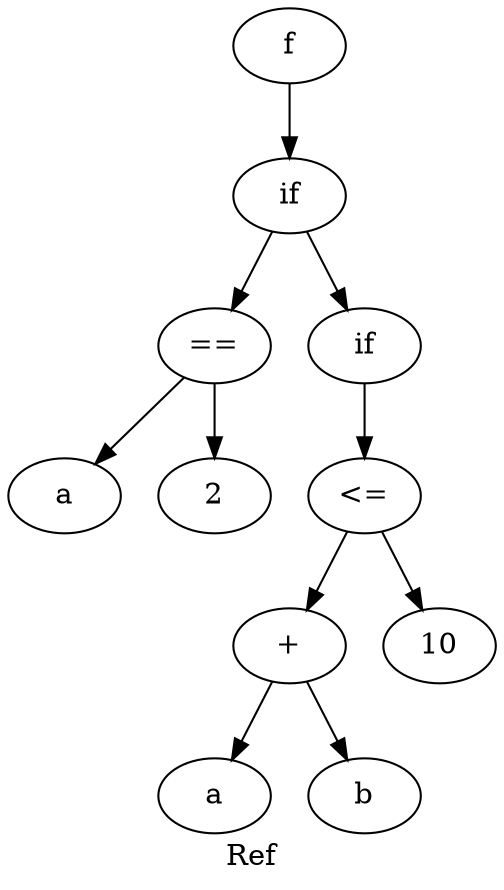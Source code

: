 digraph grafo {
  label="Ref";
  88167088652352 [ label="f" ];
  88167088652352 -> 88167088652544;
  88167088652544 [ label="if" ];
  88167088652544 -> 88167088652496;
  88167088652496 [ label="==" ];
  88167088652496 -> 88167088652400;
  88167088652400 [ label="a" ];
  88167088652496 -> 88167088652448;
  88167088652448 [ label="2" ];
  88167088652544 -> 88167088652832;
  88167088652832 [ label="if" ];
  88167088652832 -> 88167088652784;
  88167088652784 [ label="<=" ];
  88167088652784 -> 88167088652688;
  88167088652688 [ label="+" ];
  88167088652688 -> 88167088652592;
  88167088652592 [ label="a" ];
  88167088652688 -> 88167088652640;
  88167088652640 [ label="b" ];
  88167088652784 -> 88167088652736;
  88167088652736 [ label="10" ];
}
